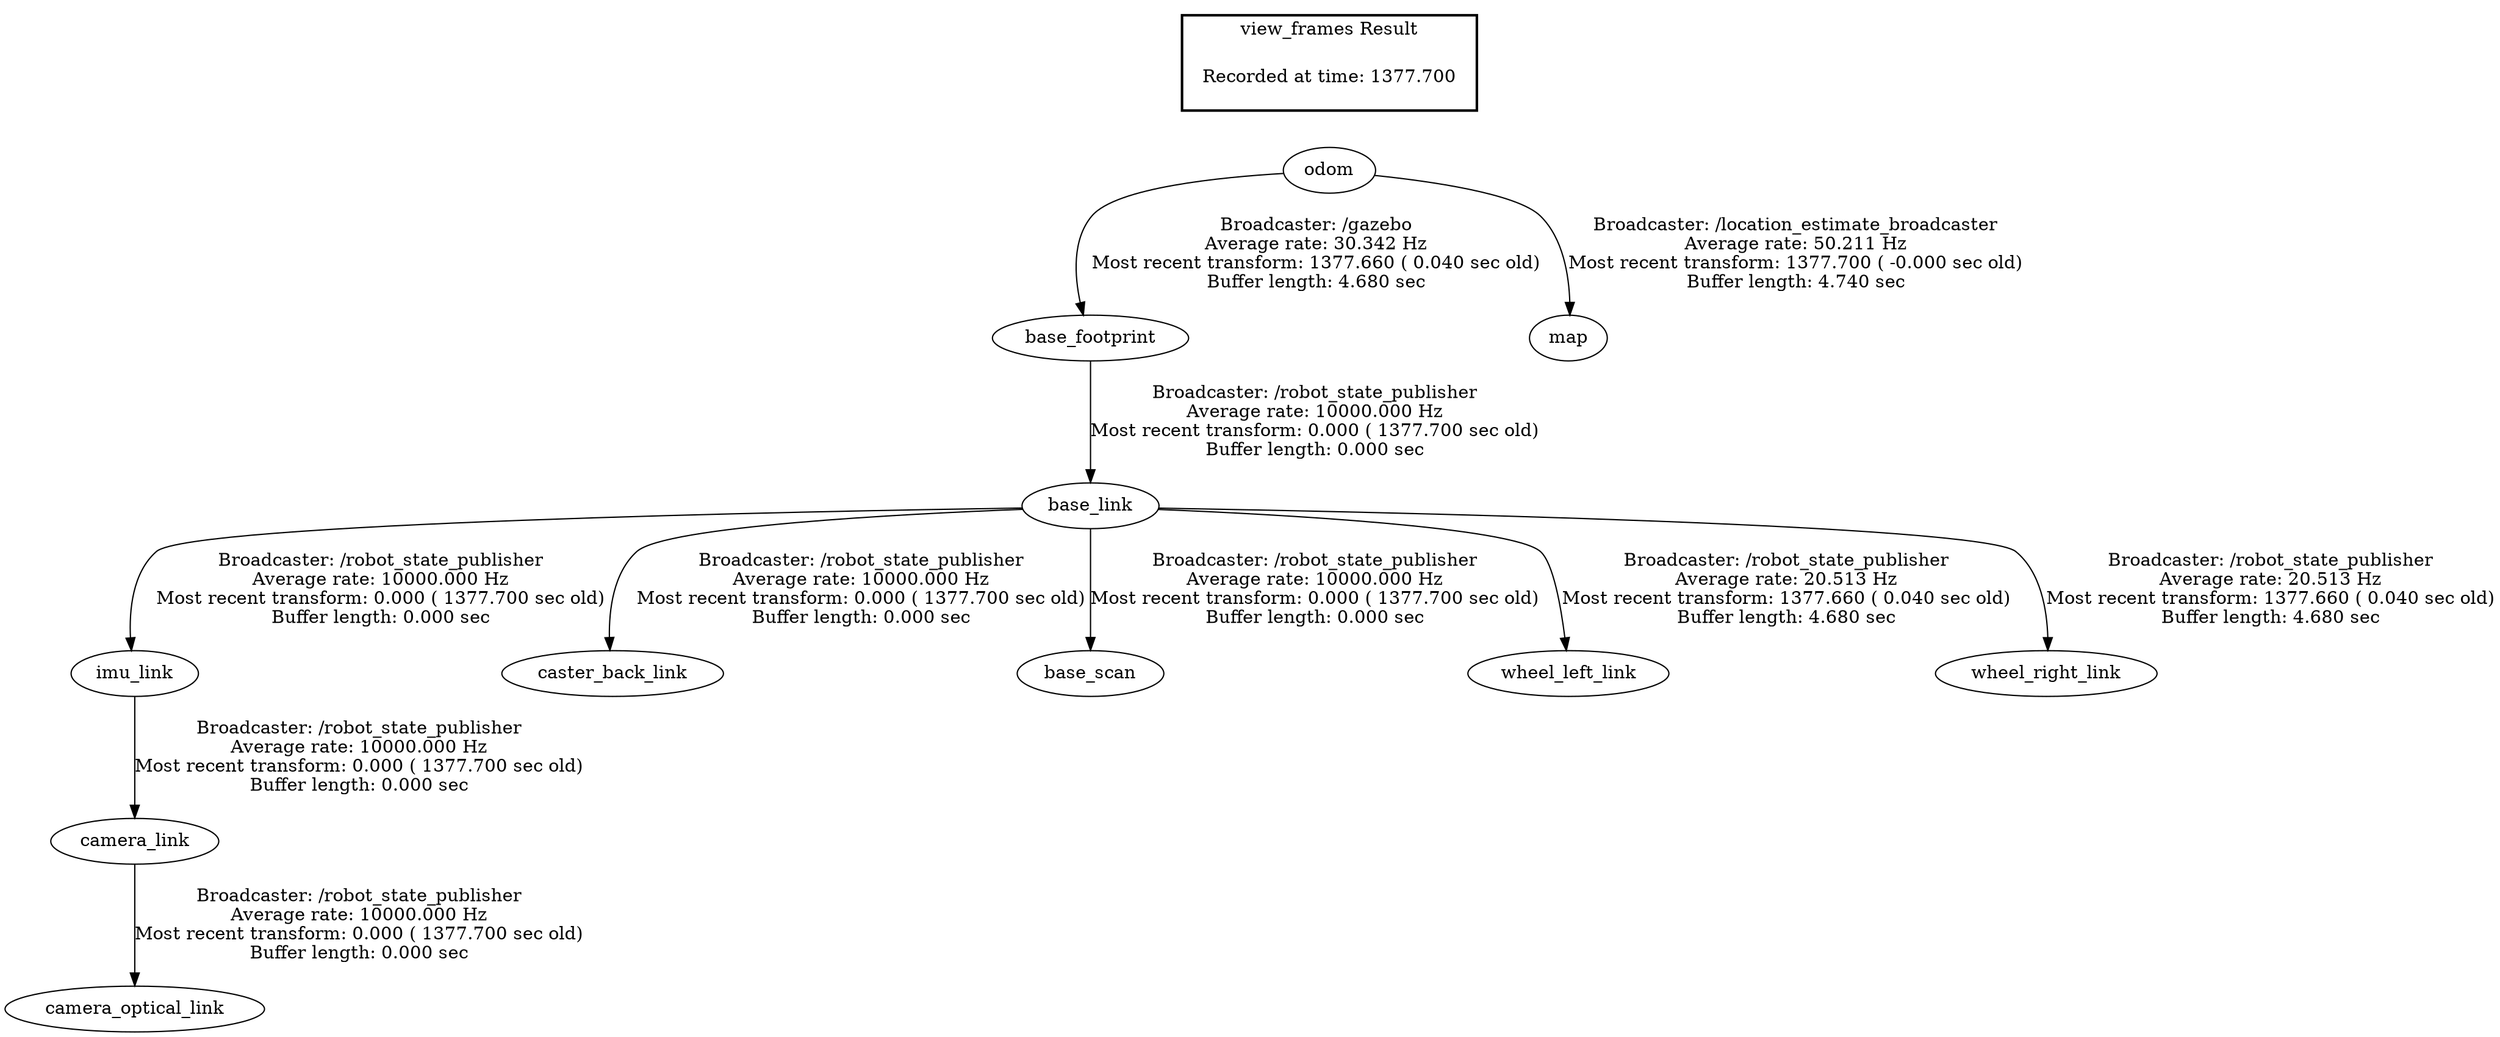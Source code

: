 digraph G {
"base_footprint" -> "base_link"[label="Broadcaster: /robot_state_publisher\nAverage rate: 10000.000 Hz\nMost recent transform: 0.000 ( 1377.700 sec old)\nBuffer length: 0.000 sec\n"];
"odom" -> "base_footprint"[label="Broadcaster: /gazebo\nAverage rate: 30.342 Hz\nMost recent transform: 1377.660 ( 0.040 sec old)\nBuffer length: 4.680 sec\n"];
"imu_link" -> "camera_link"[label="Broadcaster: /robot_state_publisher\nAverage rate: 10000.000 Hz\nMost recent transform: 0.000 ( 1377.700 sec old)\nBuffer length: 0.000 sec\n"];
"base_link" -> "imu_link"[label="Broadcaster: /robot_state_publisher\nAverage rate: 10000.000 Hz\nMost recent transform: 0.000 ( 1377.700 sec old)\nBuffer length: 0.000 sec\n"];
"camera_link" -> "camera_optical_link"[label="Broadcaster: /robot_state_publisher\nAverage rate: 10000.000 Hz\nMost recent transform: 0.000 ( 1377.700 sec old)\nBuffer length: 0.000 sec\n"];
"base_link" -> "caster_back_link"[label="Broadcaster: /robot_state_publisher\nAverage rate: 10000.000 Hz\nMost recent transform: 0.000 ( 1377.700 sec old)\nBuffer length: 0.000 sec\n"];
"base_link" -> "base_scan"[label="Broadcaster: /robot_state_publisher\nAverage rate: 10000.000 Hz\nMost recent transform: 0.000 ( 1377.700 sec old)\nBuffer length: 0.000 sec\n"];
"odom" -> "map"[label="Broadcaster: /location_estimate_broadcaster\nAverage rate: 50.211 Hz\nMost recent transform: 1377.700 ( -0.000 sec old)\nBuffer length: 4.740 sec\n"];
"base_link" -> "wheel_left_link"[label="Broadcaster: /robot_state_publisher\nAverage rate: 20.513 Hz\nMost recent transform: 1377.660 ( 0.040 sec old)\nBuffer length: 4.680 sec\n"];
"base_link" -> "wheel_right_link"[label="Broadcaster: /robot_state_publisher\nAverage rate: 20.513 Hz\nMost recent transform: 1377.660 ( 0.040 sec old)\nBuffer length: 4.680 sec\n"];
edge [style=invis];
 subgraph cluster_legend { style=bold; color=black; label ="view_frames Result";
"Recorded at time: 1377.700"[ shape=plaintext ] ;
 }->"odom";
}